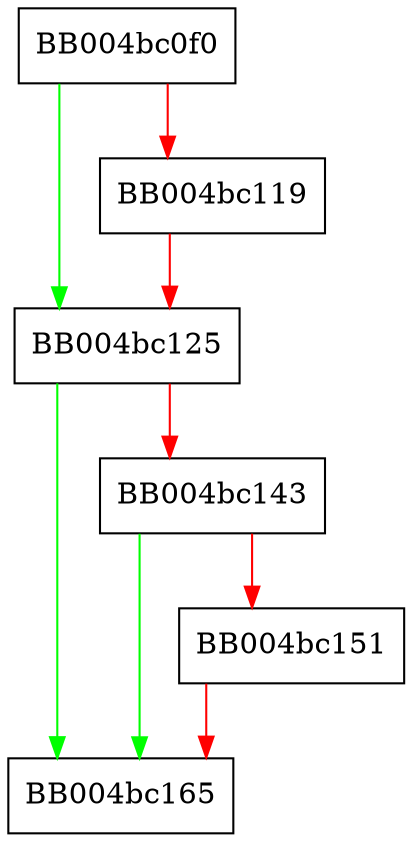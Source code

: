 digraph ossl_quic_rstream_read {
  node [shape="box"];
  graph [splines=ortho];
  BB004bc0f0 -> BB004bc125 [color="green"];
  BB004bc0f0 -> BB004bc119 [color="red"];
  BB004bc119 -> BB004bc125 [color="red"];
  BB004bc125 -> BB004bc165 [color="green"];
  BB004bc125 -> BB004bc143 [color="red"];
  BB004bc143 -> BB004bc165 [color="green"];
  BB004bc143 -> BB004bc151 [color="red"];
  BB004bc151 -> BB004bc165 [color="red"];
}